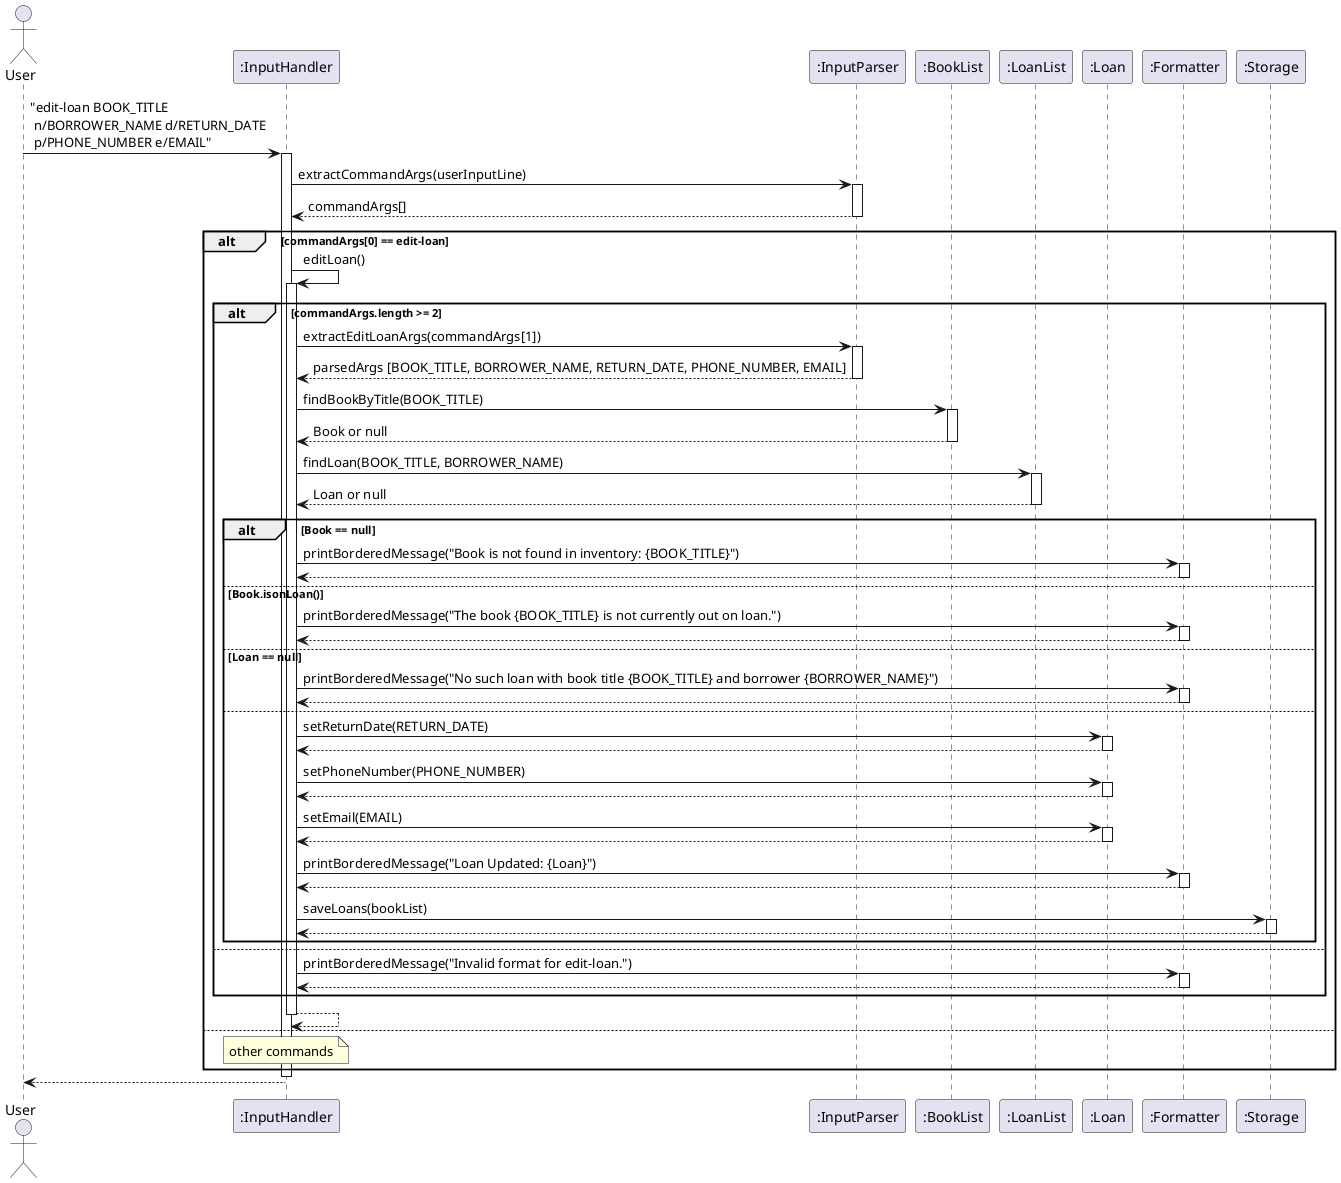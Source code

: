 @startuml
actor User
participant InputHandler as ":InputHandler"
participant InputParser as ":InputParser"
participant BookList as ":BookList"
participant LoanList as ":LoanList"
participant Loan as ":Loan"
participant Formatter as ":Formatter"
participant Storage as ":Storage"

User -> InputHandler: "edit-loan BOOK_TITLE \n n/BORROWER_NAME d/RETURN_DATE \n p/PHONE_NUMBER e/EMAIL"
activate InputHandler

InputHandler -> InputParser: extractCommandArgs(userInputLine)
activate InputParser

InputParser --> InputHandler: commandArgs[]
deactivate InputParser

alt commandArgs[0] == edit-loan
    InputHandler -> InputHandler : editLoan()
    activate InputHandler

alt commandArgs.length >= 2
    InputHandler -> InputParser: extractEditLoanArgs(commandArgs[1])
    activate InputParser

    InputParser --> InputHandler: parsedArgs [BOOK_TITLE, BORROWER_NAME, RETURN_DATE, PHONE_NUMBER, EMAIL]
    deactivate InputParser

    InputHandler -> BookList: findBookByTitle(BOOK_TITLE)
    activate BookList

    BookList --> InputHandler: Book or null
    deactivate BookList

    InputHandler -> LoanList: findLoan(BOOK_TITLE, BORROWER_NAME)
    activate LoanList

    LoanList --> InputHandler: Loan or null
    deactivate LoanList

    alt Book == null
        InputHandler -> Formatter: printBorderedMessage("Book is not found in inventory: {BOOK_TITLE}")
        activate Formatter
        Formatter --> InputHandler
        deactivate Formatter
    
    else Book.isonLoan()
        InputHandler -> Formatter: printBorderedMessage("The book {BOOK_TITLE} is not currently out on loan.")
        activate Formatter
        Formatter --> InputHandler
        deactivate Formatter
    
    else Loan == null
        InputHandler -> Formatter: printBorderedMessage("No such loan with book title {BOOK_TITLE} and borrower {BORROWER_NAME}")
        activate Formatter
        Formatter --> InputHandler
        deactivate Formatter

    else
        InputHandler -> Loan : setReturnDate(RETURN_DATE)
        activate Loan
        Loan --> InputHandler
        deactivate Loan

        InputHandler -> Loan : setPhoneNumber(PHONE_NUMBER)
        activate Loan
        Loan --> InputHandler
        deactivate Loan

        InputHandler -> Loan : setEmail(EMAIL)
        activate Loan
        Loan --> InputHandler
        deactivate Loan        

        InputHandler -> Formatter: printBorderedMessage("Loan Updated: {Loan}")
        activate Formatter
        Formatter --> InputHandler
        deactivate Formatter

        InputHandler -> Storage: saveLoans(bookList)
        activate Storage
        Storage --> InputHandler
        deactivate Storage

    end

    else
        InputHandler -> Formatter: printBorderedMessage("Invalid format for edit-loan.")
        activate Formatter
        Formatter --> InputHandler
        deactivate Formatter
    end

InputHandler --> InputHandler
deactivate InputHandler

else
    note over InputHandler : other commands
end

deactivate InputHandler
InputHandler --> User
@enduml